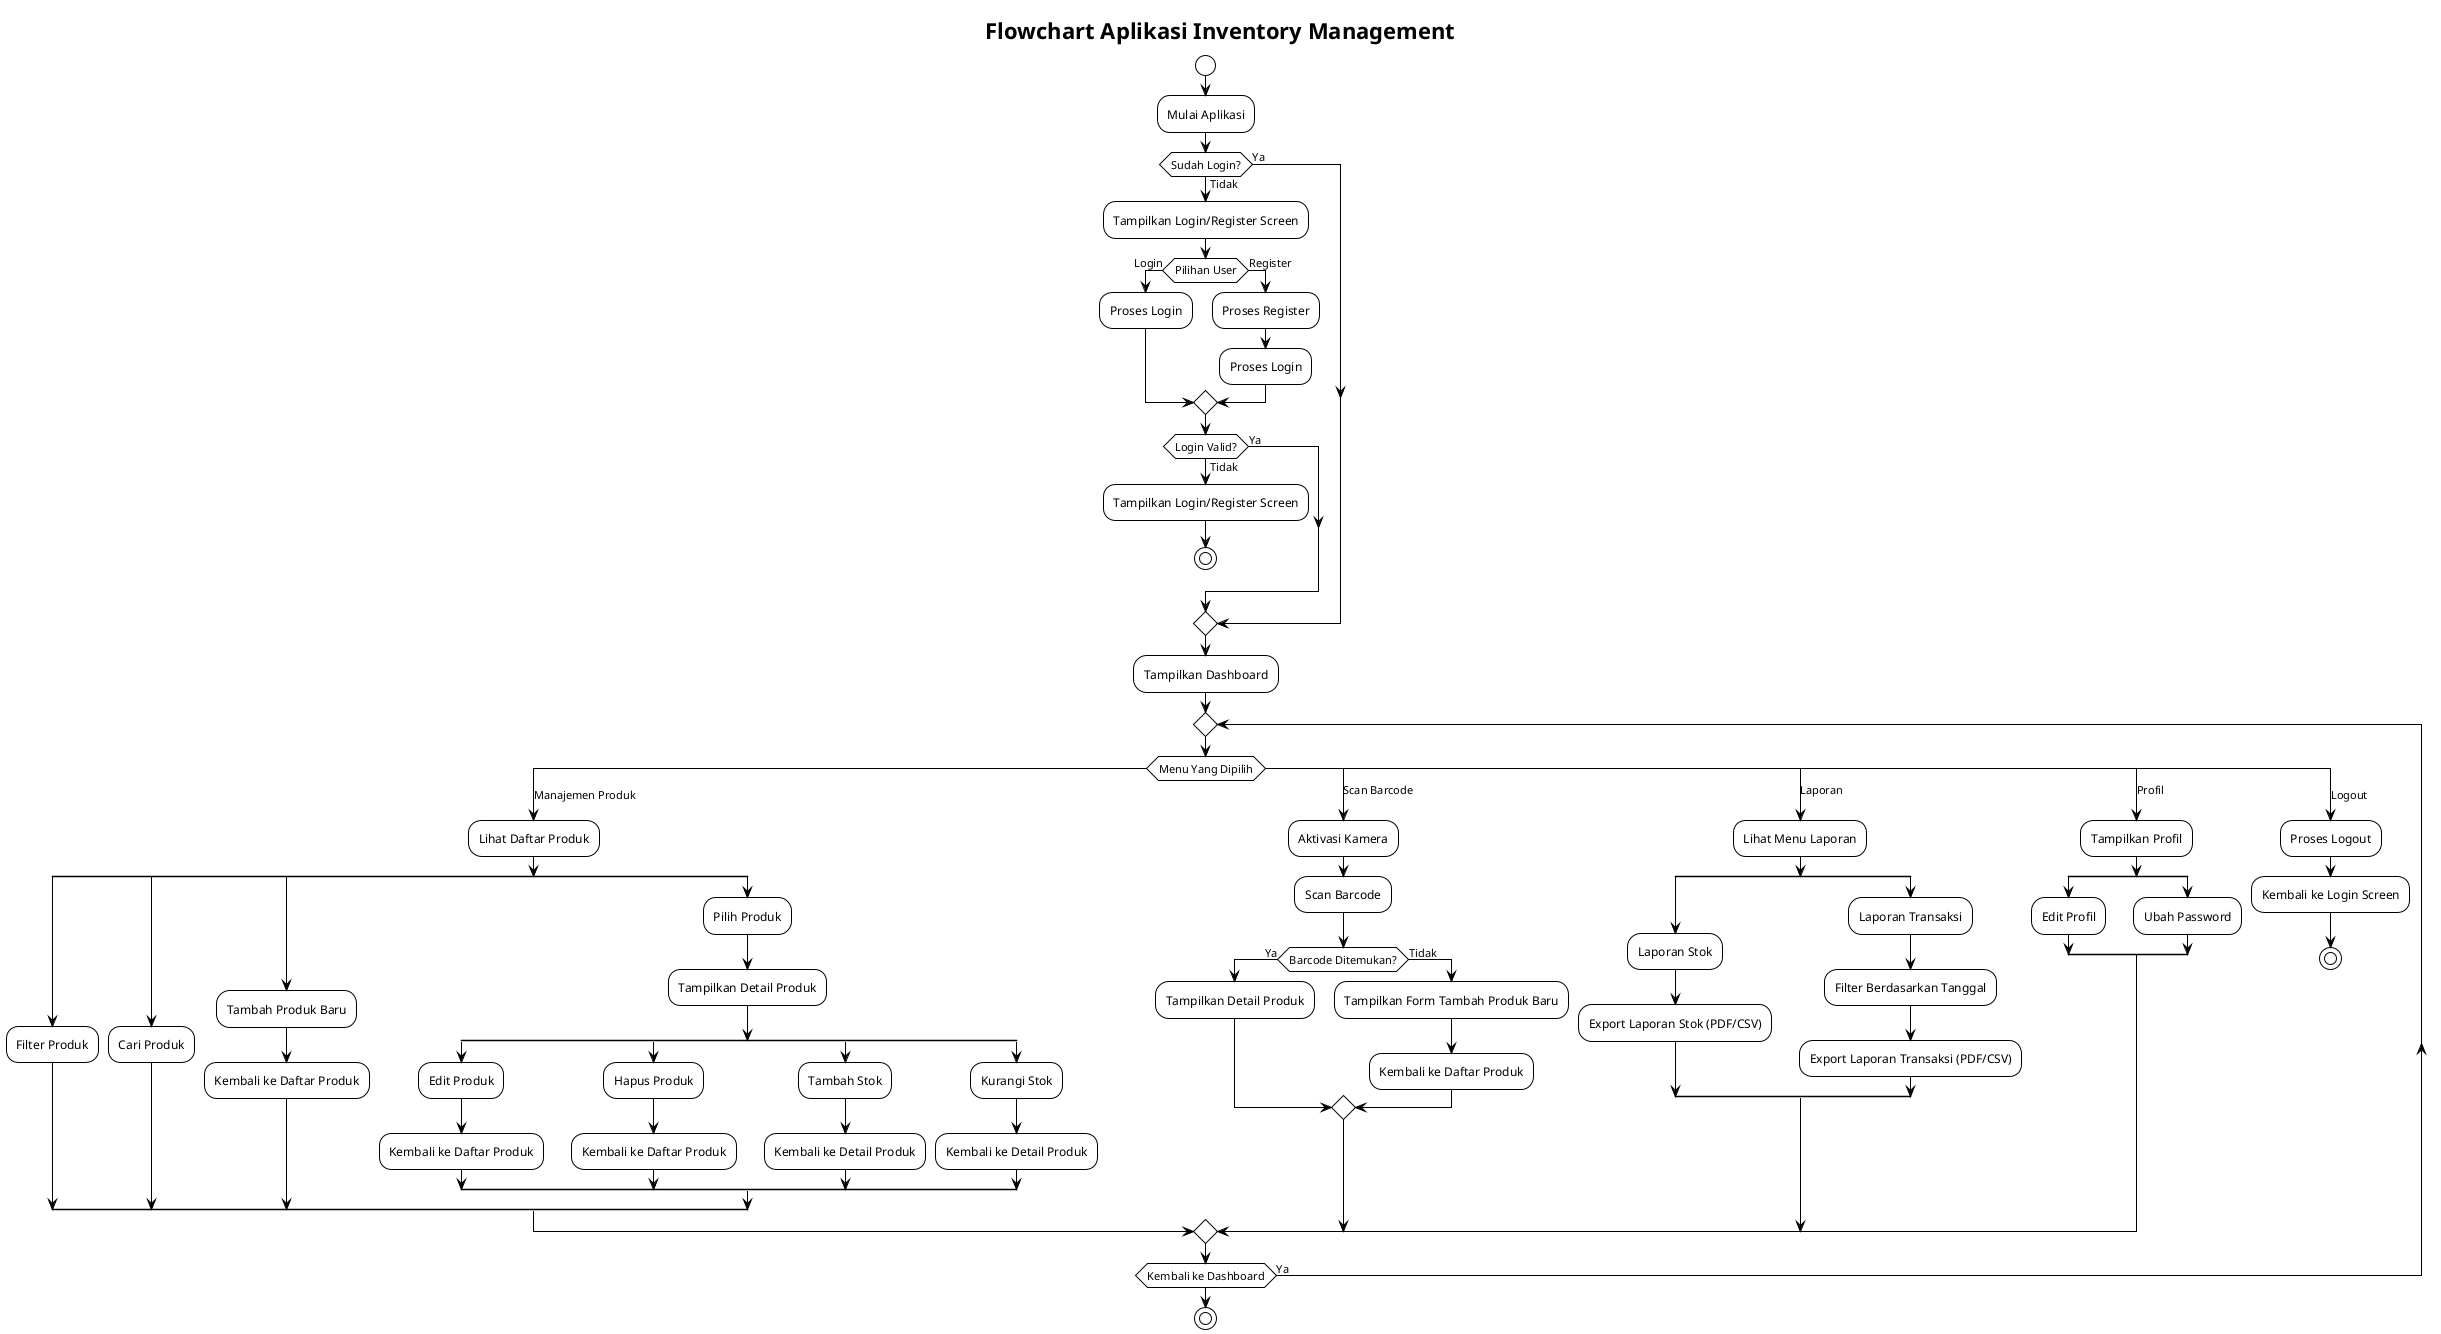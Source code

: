 @startuml "Inventory Management Flowchart"
!theme plain
title Flowchart Aplikasi Inventory Management

start
:Mulai Aplikasi;

if (Sudah Login?) then (Ya)
else (Tidak)
  :Tampilkan Login/Register Screen;

  if (Pilihan User) then (Login)
    :Proses Login;
  else (Register)
    :Proses Register;
    :Proses Login;
  endif

  if (Login Valid?) then (Ya)
  else (Tidak)
    :Tampilkan Login/Register Screen;
    stop
  endif
endif

:Tampilkan Dashboard;

repeat
  switch (Menu Yang Dipilih)

  case (Manajemen Produk)
    :Lihat Daftar Produk;

    split
      :Filter Produk;
    split again
      :Cari Produk;
    split again
      :Tambah Produk Baru;
      :Kembali ke Daftar Produk;
    split again
      :Pilih Produk;
      :Tampilkan Detail Produk;

      split
        :Edit Produk;
        :Kembali ke Daftar Produk;
      split again
        :Hapus Produk;
        :Kembali ke Daftar Produk;
      split again
        :Tambah Stok;
        :Kembali ke Detail Produk;
      split again
        :Kurangi Stok;
        :Kembali ke Detail Produk;
      end split
    end split

  case (Scan Barcode)
    :Aktivasi Kamera;
    :Scan Barcode;

    if (Barcode Ditemukan?) then (Ya)
      :Tampilkan Detail Produk;
    else (Tidak)
      :Tampilkan Form Tambah Produk Baru;
      :Kembali ke Daftar Produk;
    endif

  case (Laporan)
    :Lihat Menu Laporan;

    split
      :Laporan Stok;
      :Export Laporan Stok (PDF/CSV);
    split again
      :Laporan Transaksi;
      :Filter Berdasarkan Tanggal;
      :Export Laporan Transaksi (PDF/CSV);
    end split

  case (Profil)
    :Tampilkan Profil;

    split
      :Edit Profil;
    split again
      :Ubah Password;
    end split

  case (Logout)
    :Proses Logout;
    :Kembali ke Login Screen;
    stop

  endswitch

repeat while (Kembali ke Dashboard) is (Ya)

stop
@enduml
